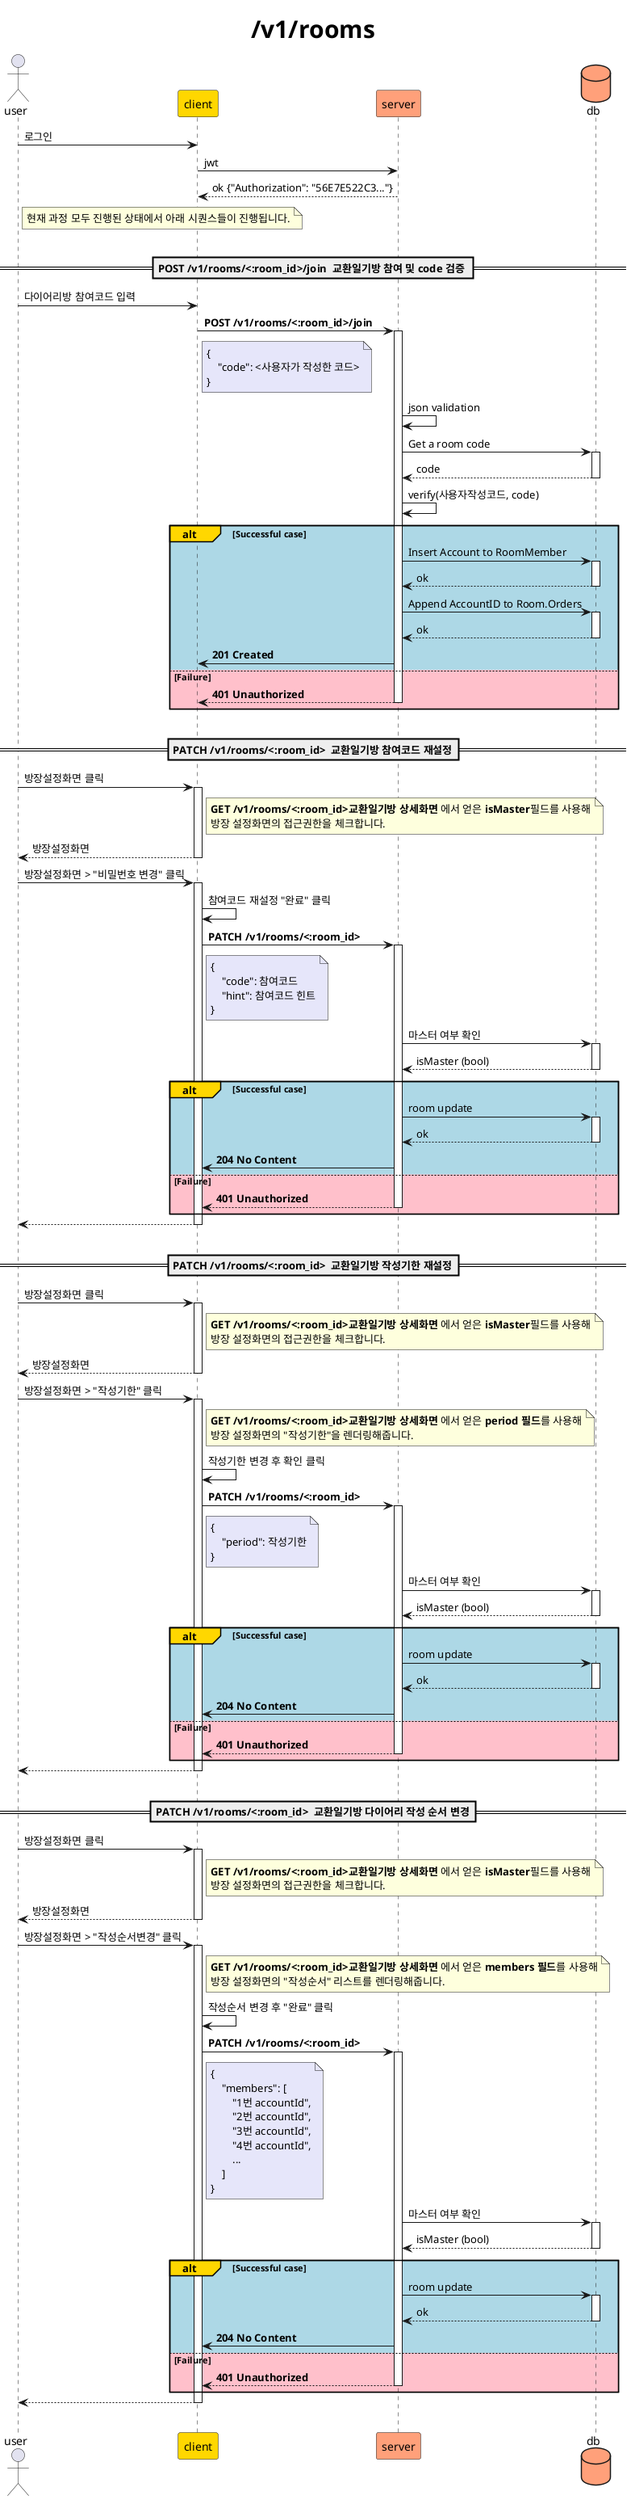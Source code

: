 @startuml

' client
Actor user
Participant client #Gold

' api
Participant "server" as api #LightSalmon
database "db" as db #LightSalmon

' title
title <font size=30>/v1/rooms</font>

' prerequisites
user -> client  : 로그인
client -> api : jwt
return ok {"Authorization": "56E7E522C3..."}

note right of user
현재 과정 모두 진행된 상태에서 아래 시퀀스들이 진행됩니다.
endnote
||20||

== POST /v1/rooms/<:room_id>/join  교환일기방 참여 및 code 검증 ==
user -> client: 다이어리방 참여코드 입력
client -> api++: **POST /v1/rooms/<:room_id>/join**

note right of client #Lavender
{
    "code": <사용자가 작성한 코드>
}
endnote
api -> api: json validation
api -> db++: Get a room code
return code
api -> api: verify(사용자작성코드, code)
alt#Gold #LightBlue Successful case
    api -> db++: Insert Account to RoomMember
    return ok
    api -> db++: Append AccountID to Room.Orders
    return ok
    api -> client: **201 Created**
else #Pink Failure
    return  **401 Unauthorized**
end

||20||
== PATCH /v1/rooms/<:room_id>  교환일기방 참여코드 재설정==
user -> client++: 방장설정화면 클릭
note right of client
**GET /v1/rooms/<:room_id>교환일기방 상세화면** 에서 얻은 **isMaster**필드를 사용해
방장 설정화면의 접근권한을 체크합니다.
endnote
return 방장설정화면
user -> client++: 방장설정화면 > "비밀번호 변경" 클릭
client -> client: 참여코드 재설정 "완료" 클릭
client -> api++: **PATCH /v1/rooms/<:room_id>**
note right of client #Lavender
{
    "code": 참여코드
    "hint": 참여코드 힌트
}
endnote
api -> db++: 마스터 여부 확인
return isMaster (bool)
alt#Gold #LightBlue Successful case
    api -> db++: room update
    return ok
    api -> client: **204 No Content**
else #Pink Failure
   return **401 Unauthorized**
end
return 

||20||
== PATCH /v1/rooms/<:room_id>  교환일기방 작성기한 재설정==
user -> client++: 방장설정화면 클릭
note right of client
**GET /v1/rooms/<:room_id>교환일기방 상세화면** 에서 얻은 **isMaster**필드를 사용해
방장 설정화면의 접근권한을 체크합니다.
endnote
return 방장설정화면
user -> client++: 방장설정화면 > "작성기한" 클릭
note right of client
**GET /v1/rooms/<:room_id>교환일기방 상세화면** 에서 얻은 **period 필드**를 사용해
방장 설정화면의 "작성기한"을 렌더링해줍니다.
endnote
client -> client: 작성기한 변경 후 확인 클릭
client -> api++: **PATCH /v1/rooms/<:room_id>**
note right of client #Lavender
{
    "period": 작성기한
}
endnote
api -> db++: 마스터 여부 확인
return isMaster (bool)
alt#Gold #LightBlue Successful case
    api -> db++: room update
    return ok
    api -> client: **204 No Content**
else #Pink Failure
   return **401 Unauthorized**
end
return 

||20||
== PATCH /v1/rooms/<:room_id>  교환일기방 다이어리 작성 순서 변경==
user -> client++: 방장설정화면 클릭
note right of client
**GET /v1/rooms/<:room_id>교환일기방 상세화면** 에서 얻은 **isMaster**필드를 사용해
방장 설정화면의 접근권한을 체크합니다.
endnote
return 방장설정화면
user -> client++: 방장설정화면 > "작성순서변경" 클릭
note right of client
**GET /v1/rooms/<:room_id>교환일기방 상세화면** 에서 얻은 **members 필드**를 사용해
방장 설정화면의 "작성순서" 리스트를 렌더링해줍니다.
endnote

client -> client: 작성순서 변경 후 "완료" 클릭
client -> api++: **PATCH /v1/rooms/<:room_id>**
note right of client #Lavender
{
    "members": [
        "1번 accountId",
        "2번 accountId",
        "3번 accountId",
        "4번 accountId",
        ...
    ]
}
endnote
api -> db++: 마스터 여부 확인
return isMaster (bool)
alt#Gold #LightBlue Successful case
    api -> db++: room update
    return ok
    api -> client: **204 No Content**
else #Pink Failure
   return **401 Unauthorized**
end
return 

||20||
@enduml